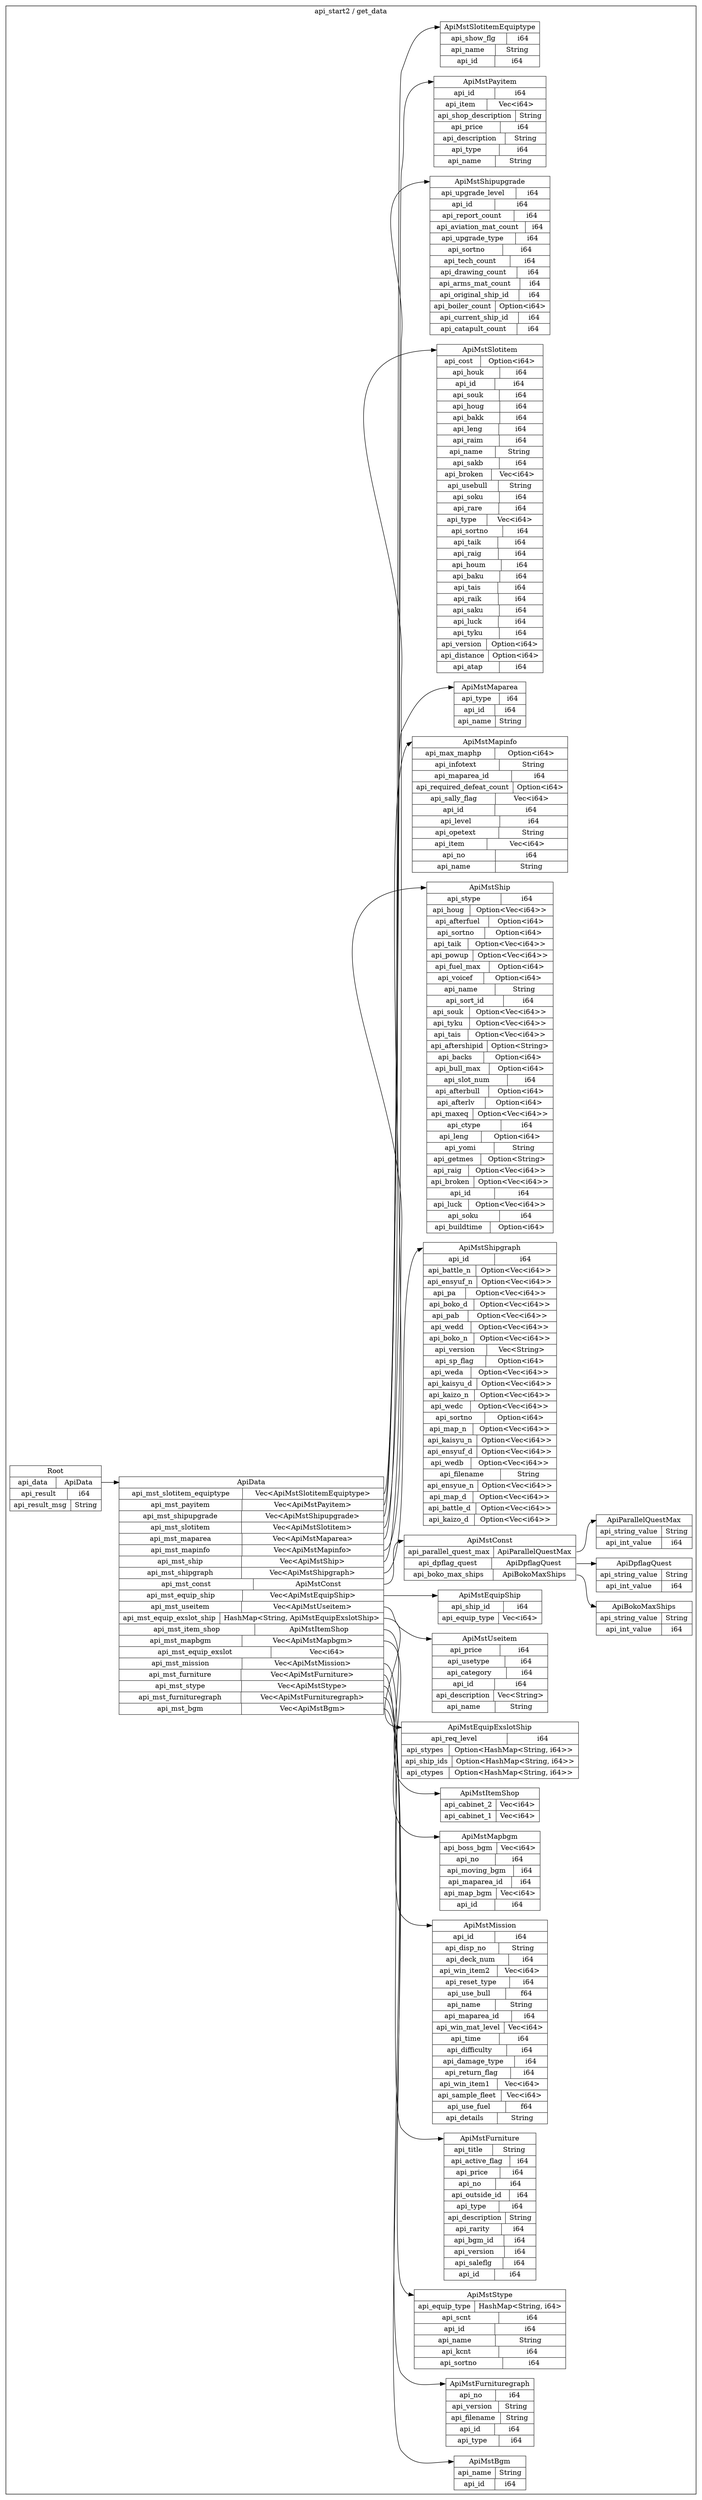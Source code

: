 digraph {
  rankdir=LR;
  subgraph cluster_0 {
    label="api_start2 / get_data";
    node [style="filled", color=white, style="solid", color=gray20];
    api_start2__get_data__ApiMstConst [label="<ApiMstConst> ApiMstConst  | { api_parallel_quest_max | <api_parallel_quest_max> ApiParallelQuestMax } | { api_dpflag_quest | <api_dpflag_quest> ApiDpflagQuest } | { api_boko_max_ships | <api_boko_max_ships> ApiBokoMaxShips }", shape=record];
    api_start2__get_data__ApiParallelQuestMax;
    api_start2__get_data__ApiMstConst:api_parallel_quest_max:e -> api_start2__get_data__ApiParallelQuestMax:ApiParallelQuestMax:w;
    api_start2__get_data__ApiDpflagQuest;
    api_start2__get_data__ApiMstConst:api_dpflag_quest:e -> api_start2__get_data__ApiDpflagQuest:ApiDpflagQuest:w;
    api_start2__get_data__ApiBokoMaxShips;
    api_start2__get_data__ApiMstConst:api_boko_max_ships:e -> api_start2__get_data__ApiBokoMaxShips:ApiBokoMaxShips:w;
    api_start2__get_data__ApiMstMaparea [label="<ApiMstMaparea> ApiMstMaparea  | { api_type | <api_type> i64 } | { api_id | <api_id> i64 } | { api_name | <api_name> String }", shape=record];
    api_start2__get_data__Root [label="<Root> Root  | { api_data | <api_data> ApiData } | { api_result | <api_result> i64 } | { api_result_msg | <api_result_msg> String }", shape=record];
    api_start2__get_data__ApiData;
    api_start2__get_data__Root:api_data:e -> api_start2__get_data__ApiData:ApiData:w;
    api_start2__get_data__ApiMstSlotitem [label="<ApiMstSlotitem> ApiMstSlotitem  | { api_cost | <api_cost> Option\<i64\> } | { api_houk | <api_houk> i64 } | { api_id | <api_id> i64 } | { api_souk | <api_souk> i64 } | { api_houg | <api_houg> i64 } | { api_bakk | <api_bakk> i64 } | { api_leng | <api_leng> i64 } | { api_raim | <api_raim> i64 } | { api_name | <api_name> String } | { api_sakb | <api_sakb> i64 } | { api_broken | <api_broken> Vec\<i64\> } | { api_usebull | <api_usebull> String } | { api_soku | <api_soku> i64 } | { api_rare | <api_rare> i64 } | { api_type | <api_type> Vec\<i64\> } | { api_sortno | <api_sortno> i64 } | { api_taik | <api_taik> i64 } | { api_raig | <api_raig> i64 } | { api_houm | <api_houm> i64 } | { api_baku | <api_baku> i64 } | { api_tais | <api_tais> i64 } | { api_raik | <api_raik> i64 } | { api_saku | <api_saku> i64 } | { api_luck | <api_luck> i64 } | { api_tyku | <api_tyku> i64 } | { api_version | <api_version> Option\<i64\> } | { api_distance | <api_distance> Option\<i64\> } | { api_atap | <api_atap> i64 }", shape=record];
    api_start2__get_data__ApiMstUseitem [label="<ApiMstUseitem> ApiMstUseitem  | { api_price | <api_price> i64 } | { api_usetype | <api_usetype> i64 } | { api_category | <api_category> i64 } | { api_id | <api_id> i64 } | { api_description | <api_description> Vec\<String\> } | { api_name | <api_name> String }", shape=record];
    api_start2__get_data__ApiMstItemShop [label="<ApiMstItemShop> ApiMstItemShop  | { api_cabinet_2 | <api_cabinet_2> Vec\<i64\> } | { api_cabinet_1 | <api_cabinet_1> Vec\<i64\> }", shape=record];
    api_start2__get_data__ApiMstPayitem [label="<ApiMstPayitem> ApiMstPayitem  | { api_id | <api_id> i64 } | { api_item | <api_item> Vec\<i64\> } | { api_shop_description | <api_shop_description> String } | { api_price | <api_price> i64 } | { api_description | <api_description> String } | { api_type | <api_type> i64 } | { api_name | <api_name> String }", shape=record];
    api_start2__get_data__ApiMstStype [label="<ApiMstStype> ApiMstStype  | { api_equip_type | <api_equip_type> HashMap\<String, i64\> } | { api_scnt | <api_scnt> i64 } | { api_id | <api_id> i64 } | { api_name | <api_name> String } | { api_kcnt | <api_kcnt> i64 } | { api_sortno | <api_sortno> i64 }", shape=record];
    api_start2__get_data__ApiParallelQuestMax [label="<ApiParallelQuestMax> ApiParallelQuestMax  | { api_string_value | <api_string_value> String } | { api_int_value | <api_int_value> i64 }", shape=record];
    api_start2__get_data__ApiMstFurniture [label="<ApiMstFurniture> ApiMstFurniture  | { api_title | <api_title> String } | { api_active_flag | <api_active_flag> i64 } | { api_price | <api_price> i64 } | { api_no | <api_no> i64 } | { api_outside_id | <api_outside_id> i64 } | { api_type | <api_type> i64 } | { api_description | <api_description> String } | { api_rarity | <api_rarity> i64 } | { api_bgm_id | <api_bgm_id> i64 } | { api_version | <api_version> i64 } | { api_saleflg | <api_saleflg> i64 } | { api_id | <api_id> i64 }", shape=record];
    api_start2__get_data__ApiMstMapinfo [label="<ApiMstMapinfo> ApiMstMapinfo  | { api_max_maphp | <api_max_maphp> Option\<i64\> } | { api_infotext | <api_infotext> String } | { api_maparea_id | <api_maparea_id> i64 } | { api_required_defeat_count | <api_required_defeat_count> Option\<i64\> } | { api_sally_flag | <api_sally_flag> Vec\<i64\> } | { api_id | <api_id> i64 } | { api_level | <api_level> i64 } | { api_opetext | <api_opetext> String } | { api_item | <api_item> Vec\<i64\> } | { api_no | <api_no> i64 } | { api_name | <api_name> String }", shape=record];
    api_start2__get_data__ApiData [label="<ApiData> ApiData  | { api_mst_slotitem_equiptype | <api_mst_slotitem_equiptype> Vec\<ApiMstSlotitemEquiptype\> } | { api_mst_payitem | <api_mst_payitem> Vec\<ApiMstPayitem\> } | { api_mst_shipupgrade | <api_mst_shipupgrade> Vec\<ApiMstShipupgrade\> } | { api_mst_slotitem | <api_mst_slotitem> Vec\<ApiMstSlotitem\> } | { api_mst_maparea | <api_mst_maparea> Vec\<ApiMstMaparea\> } | { api_mst_mapinfo | <api_mst_mapinfo> Vec\<ApiMstMapinfo\> } | { api_mst_ship | <api_mst_ship> Vec\<ApiMstShip\> } | { api_mst_shipgraph | <api_mst_shipgraph> Vec\<ApiMstShipgraph\> } | { api_mst_const | <api_mst_const> ApiMstConst } | { api_mst_equip_ship | <api_mst_equip_ship> Vec\<ApiMstEquipShip\> } | { api_mst_useitem | <api_mst_useitem> Vec\<ApiMstUseitem\> } | { api_mst_equip_exslot_ship | <api_mst_equip_exslot_ship> HashMap\<String, ApiMstEquipExslotShip\> } | { api_mst_item_shop | <api_mst_item_shop> ApiMstItemShop } | { api_mst_mapbgm | <api_mst_mapbgm> Vec\<ApiMstMapbgm\> } | { api_mst_equip_exslot | <api_mst_equip_exslot> Vec\<i64\> } | { api_mst_mission | <api_mst_mission> Vec\<ApiMstMission\> } | { api_mst_furniture | <api_mst_furniture> Vec\<ApiMstFurniture\> } | { api_mst_stype | <api_mst_stype> Vec\<ApiMstStype\> } | { api_mst_furnituregraph | <api_mst_furnituregraph> Vec\<ApiMstFurnituregraph\> } | { api_mst_bgm | <api_mst_bgm> Vec\<ApiMstBgm\> }", shape=record];
    api_start2__get_data__ApiMstSlotitemEquiptype;
    api_start2__get_data__ApiData:api_mst_slotitem_equiptype:e -> api_start2__get_data__ApiMstSlotitemEquiptype:ApiMstSlotitemEquiptype:w;
    api_start2__get_data__ApiData:api_mst_payitem:e -> api_start2__get_data__ApiMstPayitem:ApiMstPayitem:w;
    api_start2__get_data__ApiMstShipupgrade;
    api_start2__get_data__ApiData:api_mst_shipupgrade:e -> api_start2__get_data__ApiMstShipupgrade:ApiMstShipupgrade:w;
    api_start2__get_data__ApiData:api_mst_slotitem:e -> api_start2__get_data__ApiMstSlotitem:ApiMstSlotitem:w;
    api_start2__get_data__ApiData:api_mst_maparea:e -> api_start2__get_data__ApiMstMaparea:ApiMstMaparea:w;
    api_start2__get_data__ApiData:api_mst_mapinfo:e -> api_start2__get_data__ApiMstMapinfo:ApiMstMapinfo:w;
    api_start2__get_data__ApiMstShip;
    api_start2__get_data__ApiData:api_mst_ship:e -> api_start2__get_data__ApiMstShip:ApiMstShip:w;
    api_start2__get_data__ApiMstShipgraph;
    api_start2__get_data__ApiData:api_mst_shipgraph:e -> api_start2__get_data__ApiMstShipgraph:ApiMstShipgraph:w;
    api_start2__get_data__ApiData:api_mst_const:e -> api_start2__get_data__ApiMstConst:ApiMstConst:w;
    api_start2__get_data__ApiMstEquipShip;
    api_start2__get_data__ApiData:api_mst_equip_ship:e -> api_start2__get_data__ApiMstEquipShip:ApiMstEquipShip:w;
    api_start2__get_data__ApiData:api_mst_useitem:e -> api_start2__get_data__ApiMstUseitem:ApiMstUseitem:w;
    api_start2__get_data__ApiMstEquipExslotShip;
    api_start2__get_data__ApiData:api_mst_equip_exslot_ship:e -> api_start2__get_data__ApiMstEquipExslotShip:ApiMstEquipExslotShip:w;
    api_start2__get_data__ApiData:api_mst_item_shop:e -> api_start2__get_data__ApiMstItemShop:ApiMstItemShop:w;
    api_start2__get_data__ApiMstMapbgm;
    api_start2__get_data__ApiData:api_mst_mapbgm:e -> api_start2__get_data__ApiMstMapbgm:ApiMstMapbgm:w;
    api_start2__get_data__ApiMstMission;
    api_start2__get_data__ApiData:api_mst_mission:e -> api_start2__get_data__ApiMstMission:ApiMstMission:w;
    api_start2__get_data__ApiData:api_mst_furniture:e -> api_start2__get_data__ApiMstFurniture:ApiMstFurniture:w;
    api_start2__get_data__ApiData:api_mst_stype:e -> api_start2__get_data__ApiMstStype:ApiMstStype:w;
    api_start2__get_data__ApiMstFurnituregraph;
    api_start2__get_data__ApiData:api_mst_furnituregraph:e -> api_start2__get_data__ApiMstFurnituregraph:ApiMstFurnituregraph:w;
    api_start2__get_data__ApiMstBgm;
    api_start2__get_data__ApiData:api_mst_bgm:e -> api_start2__get_data__ApiMstBgm:ApiMstBgm:w;
    api_start2__get_data__ApiMstShipgraph [label="<ApiMstShipgraph> ApiMstShipgraph  | { api_id | <api_id> i64 } | { api_battle_n | <api_battle_n> Option\<Vec\<i64\>\> } | { api_ensyuf_n | <api_ensyuf_n> Option\<Vec\<i64\>\> } | { api_pa | <api_pa> Option\<Vec\<i64\>\> } | { api_boko_d | <api_boko_d> Option\<Vec\<i64\>\> } | { api_pab | <api_pab> Option\<Vec\<i64\>\> } | { api_wedd | <api_wedd> Option\<Vec\<i64\>\> } | { api_boko_n | <api_boko_n> Option\<Vec\<i64\>\> } | { api_version | <api_version> Vec\<String\> } | { api_sp_flag | <api_sp_flag> Option\<i64\> } | { api_weda | <api_weda> Option\<Vec\<i64\>\> } | { api_kaisyu_d | <api_kaisyu_d> Option\<Vec\<i64\>\> } | { api_kaizo_n | <api_kaizo_n> Option\<Vec\<i64\>\> } | { api_wedc | <api_wedc> Option\<Vec\<i64\>\> } | { api_sortno | <api_sortno> Option\<i64\> } | { api_map_n | <api_map_n> Option\<Vec\<i64\>\> } | { api_kaisyu_n | <api_kaisyu_n> Option\<Vec\<i64\>\> } | { api_ensyuf_d | <api_ensyuf_d> Option\<Vec\<i64\>\> } | { api_wedb | <api_wedb> Option\<Vec\<i64\>\> } | { api_filename | <api_filename> String } | { api_ensyue_n | <api_ensyue_n> Option\<Vec\<i64\>\> } | { api_map_d | <api_map_d> Option\<Vec\<i64\>\> } | { api_battle_d | <api_battle_d> Option\<Vec\<i64\>\> } | { api_kaizo_d | <api_kaizo_d> Option\<Vec\<i64\>\> }", shape=record];
    api_start2__get_data__ApiMstMapbgm [label="<ApiMstMapbgm> ApiMstMapbgm  | { api_boss_bgm | <api_boss_bgm> Vec\<i64\> } | { api_no | <api_no> i64 } | { api_moving_bgm | <api_moving_bgm> i64 } | { api_maparea_id | <api_maparea_id> i64 } | { api_map_bgm | <api_map_bgm> Vec\<i64\> } | { api_id | <api_id> i64 }", shape=record];
    api_start2__get_data__ApiMstFurnituregraph [label="<ApiMstFurnituregraph> ApiMstFurnituregraph  | { api_no | <api_no> i64 } | { api_version | <api_version> String } | { api_filename | <api_filename> String } | { api_id | <api_id> i64 } | { api_type | <api_type> i64 }", shape=record];
    api_start2__get_data__ApiMstEquipExslotShip [label="<ApiMstEquipExslotShip> ApiMstEquipExslotShip  | { api_req_level | <api_req_level> i64 } | { api_stypes | <api_stypes> Option\<HashMap\<String, i64\>\> } | { api_ship_ids | <api_ship_ids> Option\<HashMap\<String, i64\>\> } | { api_ctypes | <api_ctypes> Option\<HashMap\<String, i64\>\> }", shape=record];
    api_start2__get_data__ApiMstMission [label="<ApiMstMission> ApiMstMission  | { api_id | <api_id> i64 } | { api_disp_no | <api_disp_no> String } | { api_deck_num | <api_deck_num> i64 } | { api_win_item2 | <api_win_item2> Vec\<i64\> } | { api_reset_type | <api_reset_type> i64 } | { api_use_bull | <api_use_bull> f64 } | { api_name | <api_name> String } | { api_maparea_id | <api_maparea_id> i64 } | { api_win_mat_level | <api_win_mat_level> Vec\<i64\> } | { api_time | <api_time> i64 } | { api_difficulty | <api_difficulty> i64 } | { api_damage_type | <api_damage_type> i64 } | { api_return_flag | <api_return_flag> i64 } | { api_win_item1 | <api_win_item1> Vec\<i64\> } | { api_sample_fleet | <api_sample_fleet> Vec\<i64\> } | { api_use_fuel | <api_use_fuel> f64 } | { api_details | <api_details> String }", shape=record];
    api_start2__get_data__ApiBokoMaxShips [label="<ApiBokoMaxShips> ApiBokoMaxShips  | { api_string_value | <api_string_value> String } | { api_int_value | <api_int_value> i64 }", shape=record];
    api_start2__get_data__ApiMstBgm [label="<ApiMstBgm> ApiMstBgm  | { api_name | <api_name> String } | { api_id | <api_id> i64 }", shape=record];
    api_start2__get_data__ApiMstEquipShip [label="<ApiMstEquipShip> ApiMstEquipShip  | { api_ship_id | <api_ship_id> i64 } | { api_equip_type | <api_equip_type> Vec\<i64\> }", shape=record];
    api_start2__get_data__ApiMstShipupgrade [label="<ApiMstShipupgrade> ApiMstShipupgrade  | { api_upgrade_level | <api_upgrade_level> i64 } | { api_id | <api_id> i64 } | { api_report_count | <api_report_count> i64 } | { api_aviation_mat_count | <api_aviation_mat_count> i64 } | { api_upgrade_type | <api_upgrade_type> i64 } | { api_sortno | <api_sortno> i64 } | { api_tech_count | <api_tech_count> i64 } | { api_drawing_count | <api_drawing_count> i64 } | { api_arms_mat_count | <api_arms_mat_count> i64 } | { api_original_ship_id | <api_original_ship_id> i64 } | { api_boiler_count | <api_boiler_count> Option\<i64\> } | { api_current_ship_id | <api_current_ship_id> i64 } | { api_catapult_count | <api_catapult_count> i64 }", shape=record];
    api_start2__get_data__ApiMstShip [label="<ApiMstShip> ApiMstShip  | { api_stype | <api_stype> i64 } | { api_houg | <api_houg> Option\<Vec\<i64\>\> } | { api_afterfuel | <api_afterfuel> Option\<i64\> } | { api_sortno | <api_sortno> Option\<i64\> } | { api_taik | <api_taik> Option\<Vec\<i64\>\> } | { api_powup | <api_powup> Option\<Vec\<i64\>\> } | { api_fuel_max | <api_fuel_max> Option\<i64\> } | { api_voicef | <api_voicef> Option\<i64\> } | { api_name | <api_name> String } | { api_sort_id | <api_sort_id> i64 } | { api_souk | <api_souk> Option\<Vec\<i64\>\> } | { api_tyku | <api_tyku> Option\<Vec\<i64\>\> } | { api_tais | <api_tais> Option\<Vec\<i64\>\> } | { api_aftershipid | <api_aftershipid> Option\<String\> } | { api_backs | <api_backs> Option\<i64\> } | { api_bull_max | <api_bull_max> Option\<i64\> } | { api_slot_num | <api_slot_num> i64 } | { api_afterbull | <api_afterbull> Option\<i64\> } | { api_afterlv | <api_afterlv> Option\<i64\> } | { api_maxeq | <api_maxeq> Option\<Vec\<i64\>\> } | { api_ctype | <api_ctype> i64 } | { api_leng | <api_leng> Option\<i64\> } | { api_yomi | <api_yomi> String } | { api_getmes | <api_getmes> Option\<String\> } | { api_raig | <api_raig> Option\<Vec\<i64\>\> } | { api_broken | <api_broken> Option\<Vec\<i64\>\> } | { api_id | <api_id> i64 } | { api_luck | <api_luck> Option\<Vec\<i64\>\> } | { api_soku | <api_soku> i64 } | { api_buildtime | <api_buildtime> Option\<i64\> }", shape=record];
    api_start2__get_data__ApiMstSlotitemEquiptype [label="<ApiMstSlotitemEquiptype> ApiMstSlotitemEquiptype  | { api_show_flg | <api_show_flg> i64 } | { api_name | <api_name> String } | { api_id | <api_id> i64 }", shape=record];
    api_start2__get_data__ApiDpflagQuest [label="<ApiDpflagQuest> ApiDpflagQuest  | { api_string_value | <api_string_value> String } | { api_int_value | <api_int_value> i64 }", shape=record];
  }
}
